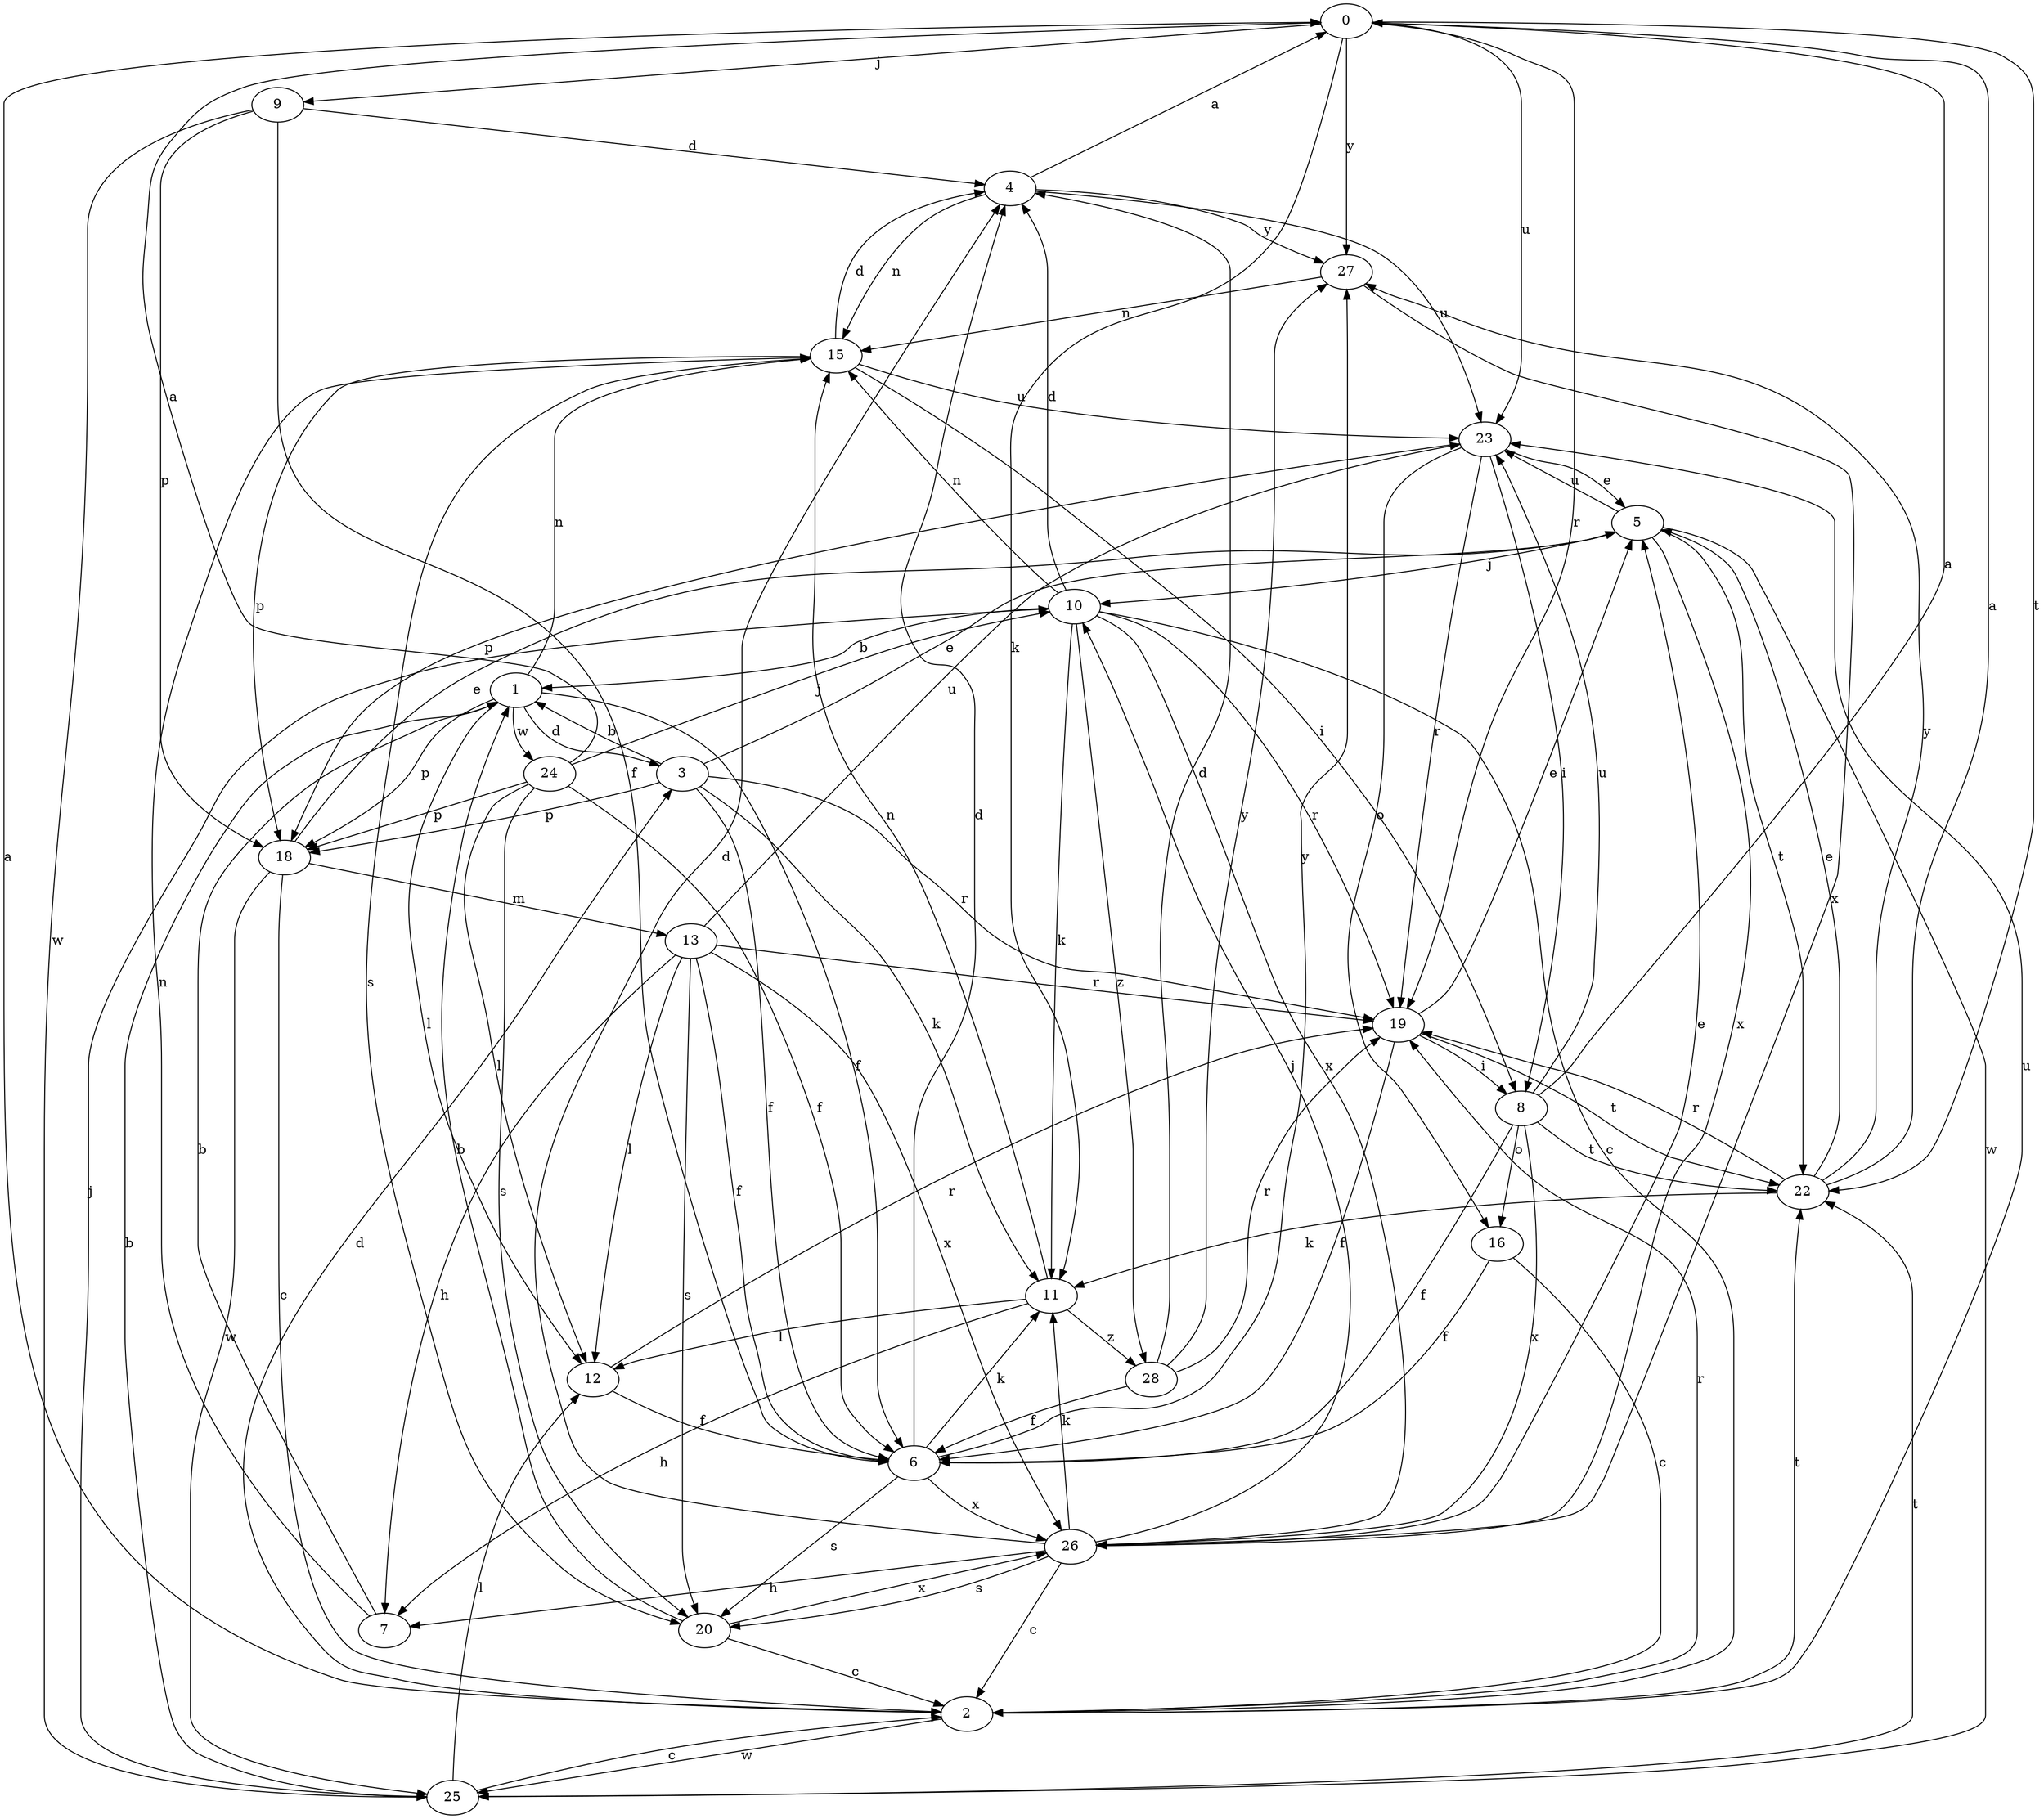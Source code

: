 strict digraph  {
0;
1;
2;
3;
4;
5;
6;
7;
8;
9;
10;
11;
12;
13;
15;
16;
18;
19;
20;
22;
23;
24;
25;
26;
27;
28;
0 -> 9  [label=j];
0 -> 11  [label=k];
0 -> 19  [label=r];
0 -> 22  [label=t];
0 -> 23  [label=u];
0 -> 27  [label=y];
1 -> 3  [label=d];
1 -> 6  [label=f];
1 -> 12  [label=l];
1 -> 15  [label=n];
1 -> 18  [label=p];
1 -> 24  [label=w];
2 -> 0  [label=a];
2 -> 3  [label=d];
2 -> 19  [label=r];
2 -> 22  [label=t];
2 -> 23  [label=u];
2 -> 25  [label=w];
3 -> 1  [label=b];
3 -> 5  [label=e];
3 -> 6  [label=f];
3 -> 11  [label=k];
3 -> 18  [label=p];
3 -> 19  [label=r];
4 -> 0  [label=a];
4 -> 15  [label=n];
4 -> 23  [label=u];
4 -> 27  [label=y];
5 -> 10  [label=j];
5 -> 22  [label=t];
5 -> 23  [label=u];
5 -> 25  [label=w];
5 -> 26  [label=x];
6 -> 4  [label=d];
6 -> 11  [label=k];
6 -> 20  [label=s];
6 -> 26  [label=x];
6 -> 27  [label=y];
7 -> 1  [label=b];
7 -> 15  [label=n];
8 -> 0  [label=a];
8 -> 6  [label=f];
8 -> 16  [label=o];
8 -> 22  [label=t];
8 -> 23  [label=u];
8 -> 26  [label=x];
9 -> 4  [label=d];
9 -> 6  [label=f];
9 -> 18  [label=p];
9 -> 25  [label=w];
10 -> 1  [label=b];
10 -> 2  [label=c];
10 -> 4  [label=d];
10 -> 11  [label=k];
10 -> 15  [label=n];
10 -> 19  [label=r];
10 -> 26  [label=x];
10 -> 28  [label=z];
11 -> 7  [label=h];
11 -> 12  [label=l];
11 -> 15  [label=n];
11 -> 28  [label=z];
12 -> 6  [label=f];
12 -> 19  [label=r];
13 -> 6  [label=f];
13 -> 7  [label=h];
13 -> 12  [label=l];
13 -> 19  [label=r];
13 -> 20  [label=s];
13 -> 23  [label=u];
13 -> 26  [label=x];
15 -> 4  [label=d];
15 -> 8  [label=i];
15 -> 18  [label=p];
15 -> 20  [label=s];
15 -> 23  [label=u];
16 -> 2  [label=c];
16 -> 6  [label=f];
18 -> 2  [label=c];
18 -> 5  [label=e];
18 -> 13  [label=m];
18 -> 25  [label=w];
19 -> 5  [label=e];
19 -> 6  [label=f];
19 -> 8  [label=i];
19 -> 22  [label=t];
20 -> 1  [label=b];
20 -> 2  [label=c];
20 -> 26  [label=x];
22 -> 0  [label=a];
22 -> 5  [label=e];
22 -> 11  [label=k];
22 -> 19  [label=r];
22 -> 27  [label=y];
23 -> 5  [label=e];
23 -> 8  [label=i];
23 -> 16  [label=o];
23 -> 18  [label=p];
23 -> 19  [label=r];
24 -> 0  [label=a];
24 -> 6  [label=f];
24 -> 10  [label=j];
24 -> 12  [label=l];
24 -> 18  [label=p];
24 -> 20  [label=s];
25 -> 1  [label=b];
25 -> 2  [label=c];
25 -> 10  [label=j];
25 -> 12  [label=l];
25 -> 22  [label=t];
26 -> 2  [label=c];
26 -> 4  [label=d];
26 -> 5  [label=e];
26 -> 7  [label=h];
26 -> 10  [label=j];
26 -> 11  [label=k];
26 -> 20  [label=s];
27 -> 15  [label=n];
27 -> 26  [label=x];
28 -> 4  [label=d];
28 -> 6  [label=f];
28 -> 19  [label=r];
28 -> 27  [label=y];
}
